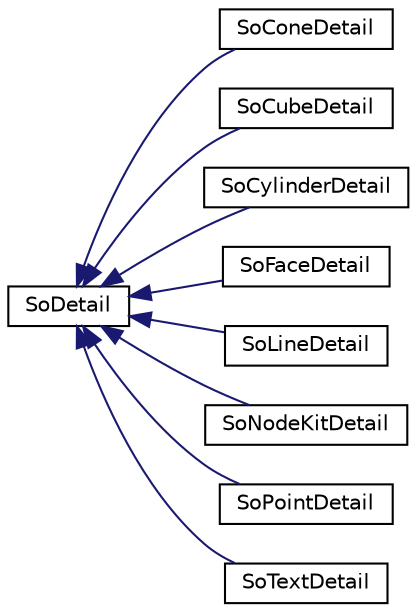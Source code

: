 digraph "Graphical Class Hierarchy"
{
 // LATEX_PDF_SIZE
  edge [fontname="Helvetica",fontsize="10",labelfontname="Helvetica",labelfontsize="10"];
  node [fontname="Helvetica",fontsize="10",shape=record];
  rankdir="LR";
  Node0 [label="SoDetail",height=0.2,width=0.4,color="black", fillcolor="white", style="filled",URL="$classSoDetail.html",tooltip="The SoDetail class is the superclass for all classes storing detailed information about particular sh..."];
  Node0 -> Node1 [dir="back",color="midnightblue",fontsize="10",style="solid",fontname="Helvetica"];
  Node1 [label="SoConeDetail",height=0.2,width=0.4,color="black", fillcolor="white", style="filled",URL="$classSoConeDetail.html",tooltip="The SoConeDetail class contains information about the parts of a SoCone shape."];
  Node0 -> Node2 [dir="back",color="midnightblue",fontsize="10",style="solid",fontname="Helvetica"];
  Node2 [label="SoCubeDetail",height=0.2,width=0.4,color="black", fillcolor="white", style="filled",URL="$classSoCubeDetail.html",tooltip="The SoCubeDetail class contains information about the parts of a SoCube shape."];
  Node0 -> Node3 [dir="back",color="midnightblue",fontsize="10",style="solid",fontname="Helvetica"];
  Node3 [label="SoCylinderDetail",height=0.2,width=0.4,color="black", fillcolor="white", style="filled",URL="$classSoCylinderDetail.html",tooltip="The SoCylinderDetail class contains information about the parts of a SoCylinder shape."];
  Node0 -> Node4 [dir="back",color="midnightblue",fontsize="10",style="solid",fontname="Helvetica"];
  Node4 [label="SoFaceDetail",height=0.2,width=0.4,color="black", fillcolor="white", style="filled",URL="$classSoFaceDetail.html",tooltip="The SoFaceDetail class is for storing detailed polygon information."];
  Node0 -> Node5 [dir="back",color="midnightblue",fontsize="10",style="solid",fontname="Helvetica"];
  Node5 [label="SoLineDetail",height=0.2,width=0.4,color="black", fillcolor="white", style="filled",URL="$classSoLineDetail.html",tooltip="The SoLineDetail class is for storing detailed 3D line information."];
  Node0 -> Node6 [dir="back",color="midnightblue",fontsize="10",style="solid",fontname="Helvetica"];
  Node6 [label="SoNodeKitDetail",height=0.2,width=0.4,color="black", fillcolor="white", style="filled",URL="$classSoNodeKitDetail.html",tooltip=" "];
  Node0 -> Node7 [dir="back",color="midnightblue",fontsize="10",style="solid",fontname="Helvetica"];
  Node7 [label="SoPointDetail",height=0.2,width=0.4,color="black", fillcolor="white", style="filled",URL="$classSoPointDetail.html",tooltip="The SoPointDetail class is for storing detailed information for a single 3D point."];
  Node0 -> Node8 [dir="back",color="midnightblue",fontsize="10",style="solid",fontname="Helvetica"];
  Node8 [label="SoTextDetail",height=0.2,width=0.4,color="black", fillcolor="white", style="filled",URL="$classSoTextDetail.html",tooltip="The SoTextDetail stores information about a character in a string."];
}
